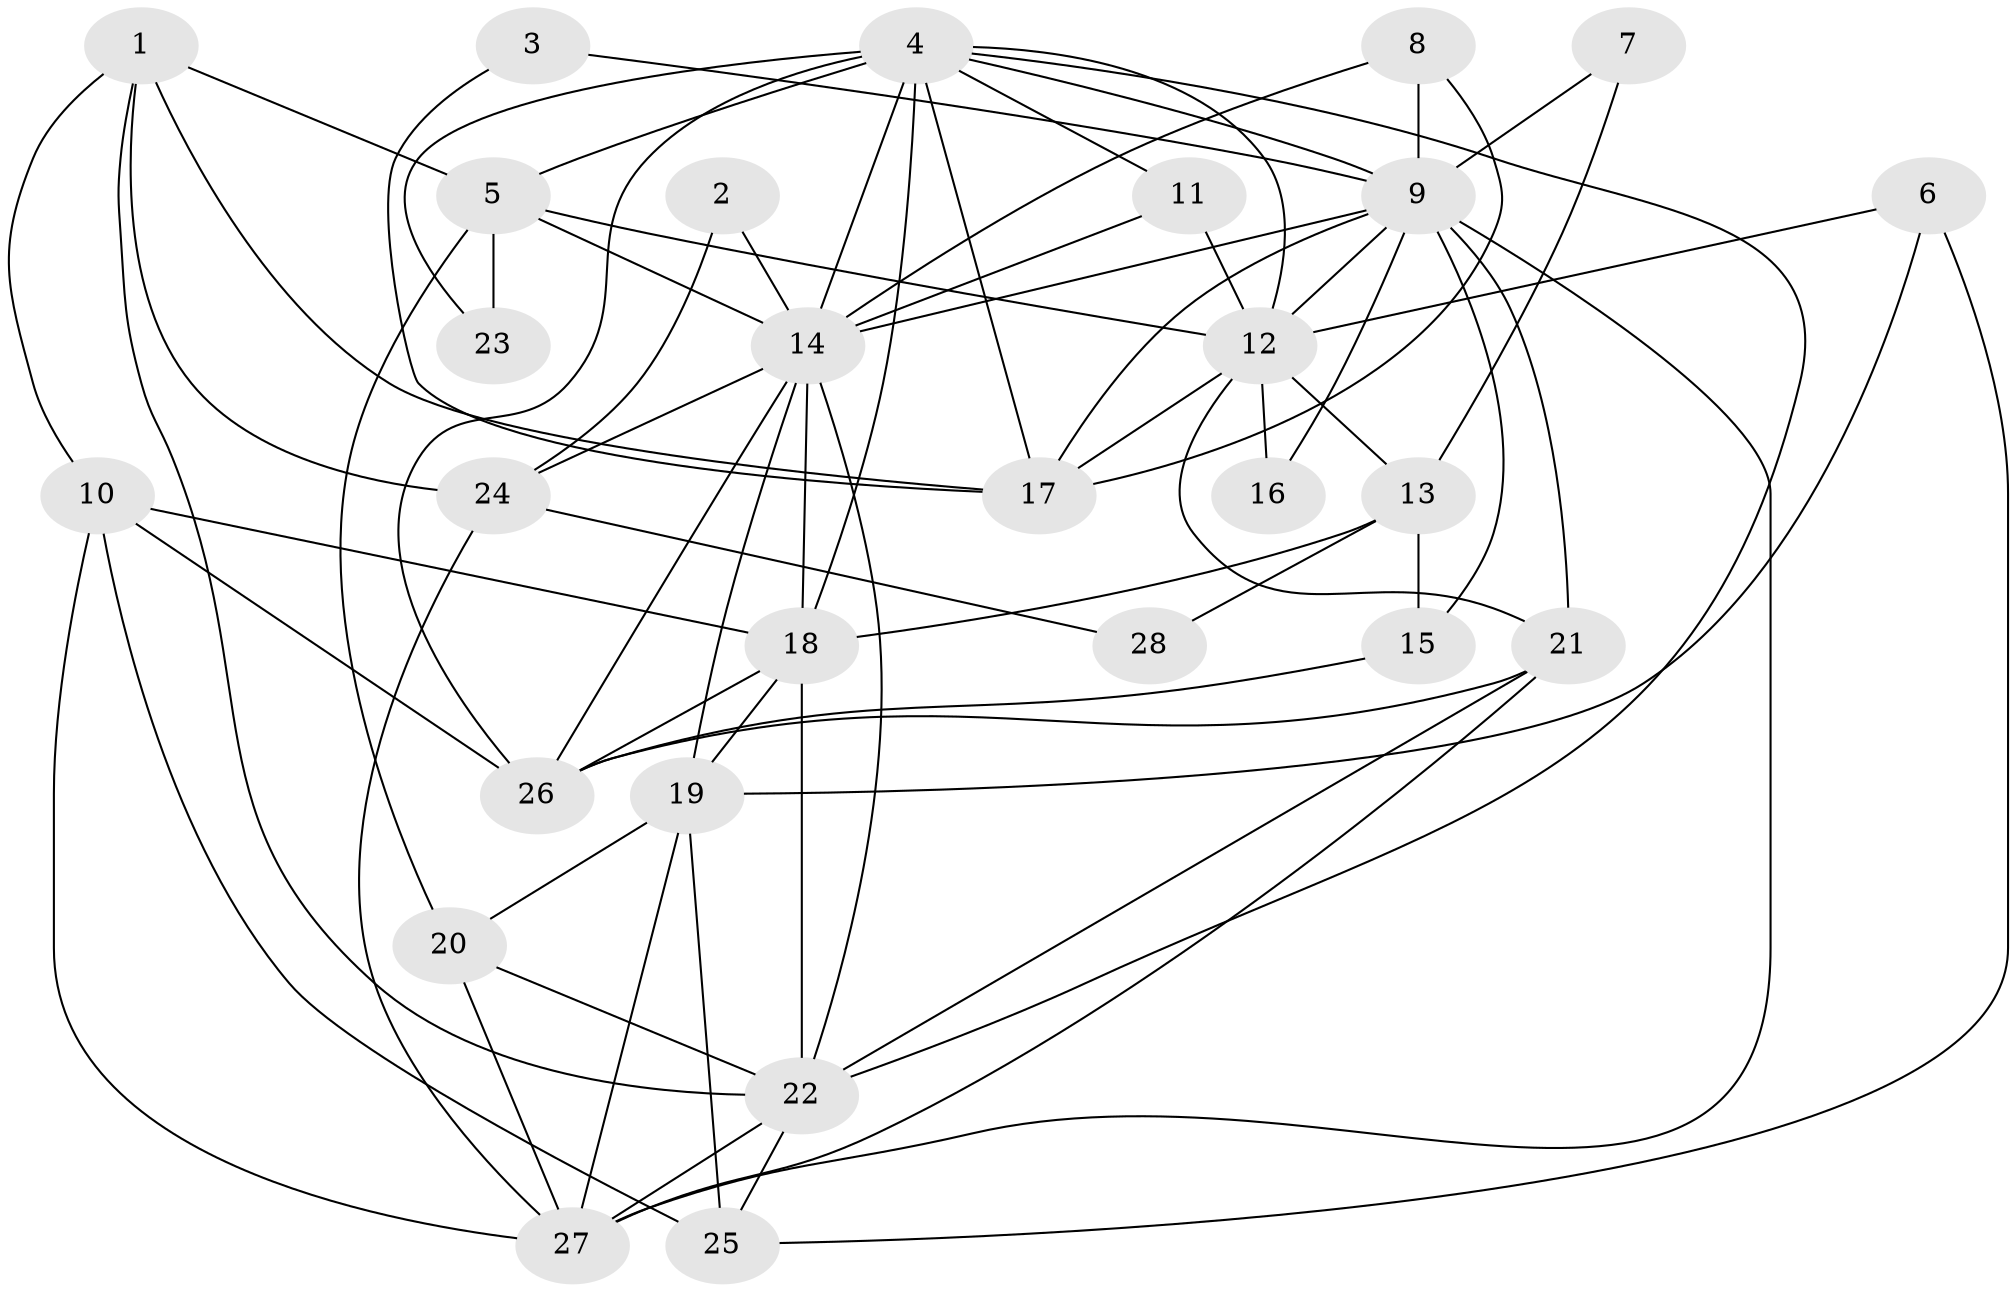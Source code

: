 // original degree distribution, {7: 0.07272727272727272, 3: 0.2545454545454545, 4: 0.2909090909090909, 2: 0.16363636363636364, 6: 0.09090909090909091, 5: 0.10909090909090909, 8: 0.01818181818181818}
// Generated by graph-tools (version 1.1) at 2025/50/03/09/25 03:50:05]
// undirected, 28 vertices, 72 edges
graph export_dot {
graph [start="1"]
  node [color=gray90,style=filled];
  1;
  2;
  3;
  4;
  5;
  6;
  7;
  8;
  9;
  10;
  11;
  12;
  13;
  14;
  15;
  16;
  17;
  18;
  19;
  20;
  21;
  22;
  23;
  24;
  25;
  26;
  27;
  28;
  1 -- 5 [weight=1.0];
  1 -- 10 [weight=1.0];
  1 -- 17 [weight=1.0];
  1 -- 22 [weight=1.0];
  1 -- 24 [weight=1.0];
  2 -- 14 [weight=1.0];
  2 -- 24 [weight=1.0];
  3 -- 9 [weight=1.0];
  3 -- 17 [weight=1.0];
  4 -- 5 [weight=1.0];
  4 -- 9 [weight=1.0];
  4 -- 11 [weight=1.0];
  4 -- 12 [weight=1.0];
  4 -- 14 [weight=1.0];
  4 -- 17 [weight=1.0];
  4 -- 18 [weight=1.0];
  4 -- 22 [weight=1.0];
  4 -- 23 [weight=2.0];
  4 -- 26 [weight=1.0];
  5 -- 12 [weight=1.0];
  5 -- 14 [weight=1.0];
  5 -- 20 [weight=1.0];
  5 -- 23 [weight=1.0];
  6 -- 12 [weight=1.0];
  6 -- 19 [weight=1.0];
  6 -- 25 [weight=1.0];
  7 -- 9 [weight=1.0];
  7 -- 13 [weight=1.0];
  8 -- 9 [weight=1.0];
  8 -- 14 [weight=1.0];
  8 -- 17 [weight=1.0];
  9 -- 12 [weight=1.0];
  9 -- 14 [weight=2.0];
  9 -- 15 [weight=2.0];
  9 -- 16 [weight=1.0];
  9 -- 17 [weight=1.0];
  9 -- 21 [weight=1.0];
  9 -- 27 [weight=2.0];
  10 -- 18 [weight=1.0];
  10 -- 25 [weight=2.0];
  10 -- 26 [weight=1.0];
  10 -- 27 [weight=1.0];
  11 -- 12 [weight=1.0];
  11 -- 14 [weight=1.0];
  12 -- 13 [weight=1.0];
  12 -- 16 [weight=1.0];
  12 -- 17 [weight=1.0];
  12 -- 21 [weight=1.0];
  13 -- 15 [weight=1.0];
  13 -- 18 [weight=1.0];
  13 -- 28 [weight=1.0];
  14 -- 18 [weight=1.0];
  14 -- 19 [weight=1.0];
  14 -- 22 [weight=1.0];
  14 -- 24 [weight=1.0];
  14 -- 26 [weight=1.0];
  15 -- 26 [weight=1.0];
  18 -- 19 [weight=1.0];
  18 -- 22 [weight=2.0];
  18 -- 26 [weight=1.0];
  19 -- 20 [weight=1.0];
  19 -- 25 [weight=1.0];
  19 -- 27 [weight=1.0];
  20 -- 22 [weight=1.0];
  20 -- 27 [weight=1.0];
  21 -- 22 [weight=1.0];
  21 -- 26 [weight=1.0];
  21 -- 27 [weight=1.0];
  22 -- 25 [weight=1.0];
  22 -- 27 [weight=1.0];
  24 -- 27 [weight=2.0];
  24 -- 28 [weight=1.0];
}
